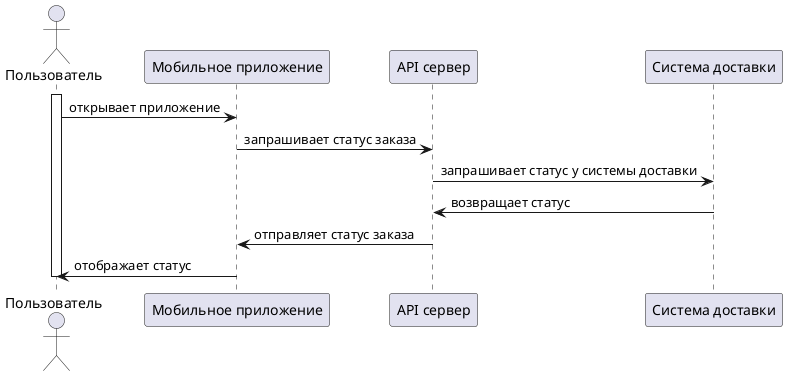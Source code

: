 @startuml
'Диаграмма последовательности — отслеживание заказа'
actor Пользователь
participant "Мобильное приложение" as App
participant "API сервер" as Server
participant "Система доставки" as Delivery
activate Пользователь
Пользователь -> App : открывает приложение
App -> Server : запрашивает статус заказа
Server -> Delivery : запрашивает статус у системы доставки
Delivery -> Server : возвращает статус
Server -> App : отправляет статус заказа
App -> Пользователь : отображает статус
deactivate Пользователь
@enduml
